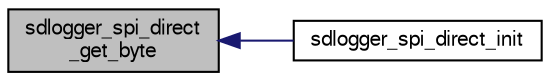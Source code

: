 digraph "sdlogger_spi_direct_get_byte"
{
  edge [fontname="FreeSans",fontsize="10",labelfontname="FreeSans",labelfontsize="10"];
  node [fontname="FreeSans",fontsize="10",shape=record];
  rankdir="LR";
  Node1 [label="sdlogger_spi_direct\l_get_byte",height=0.2,width=0.4,color="black", fillcolor="grey75", style="filled", fontcolor="black"];
  Node1 -> Node2 [dir="back",color="midnightblue",fontsize="10",style="solid",fontname="FreeSans"];
  Node2 [label="sdlogger_spi_direct_init",height=0.2,width=0.4,color="black", fillcolor="white", style="filled",URL="$sdlogger__spi__direct_8h.html#a583b0f3d27ef3f54ca4d1263ebc0a884",tooltip="sdlogger_spi_direct_init Initialize the logger and SD Card. "];
}
